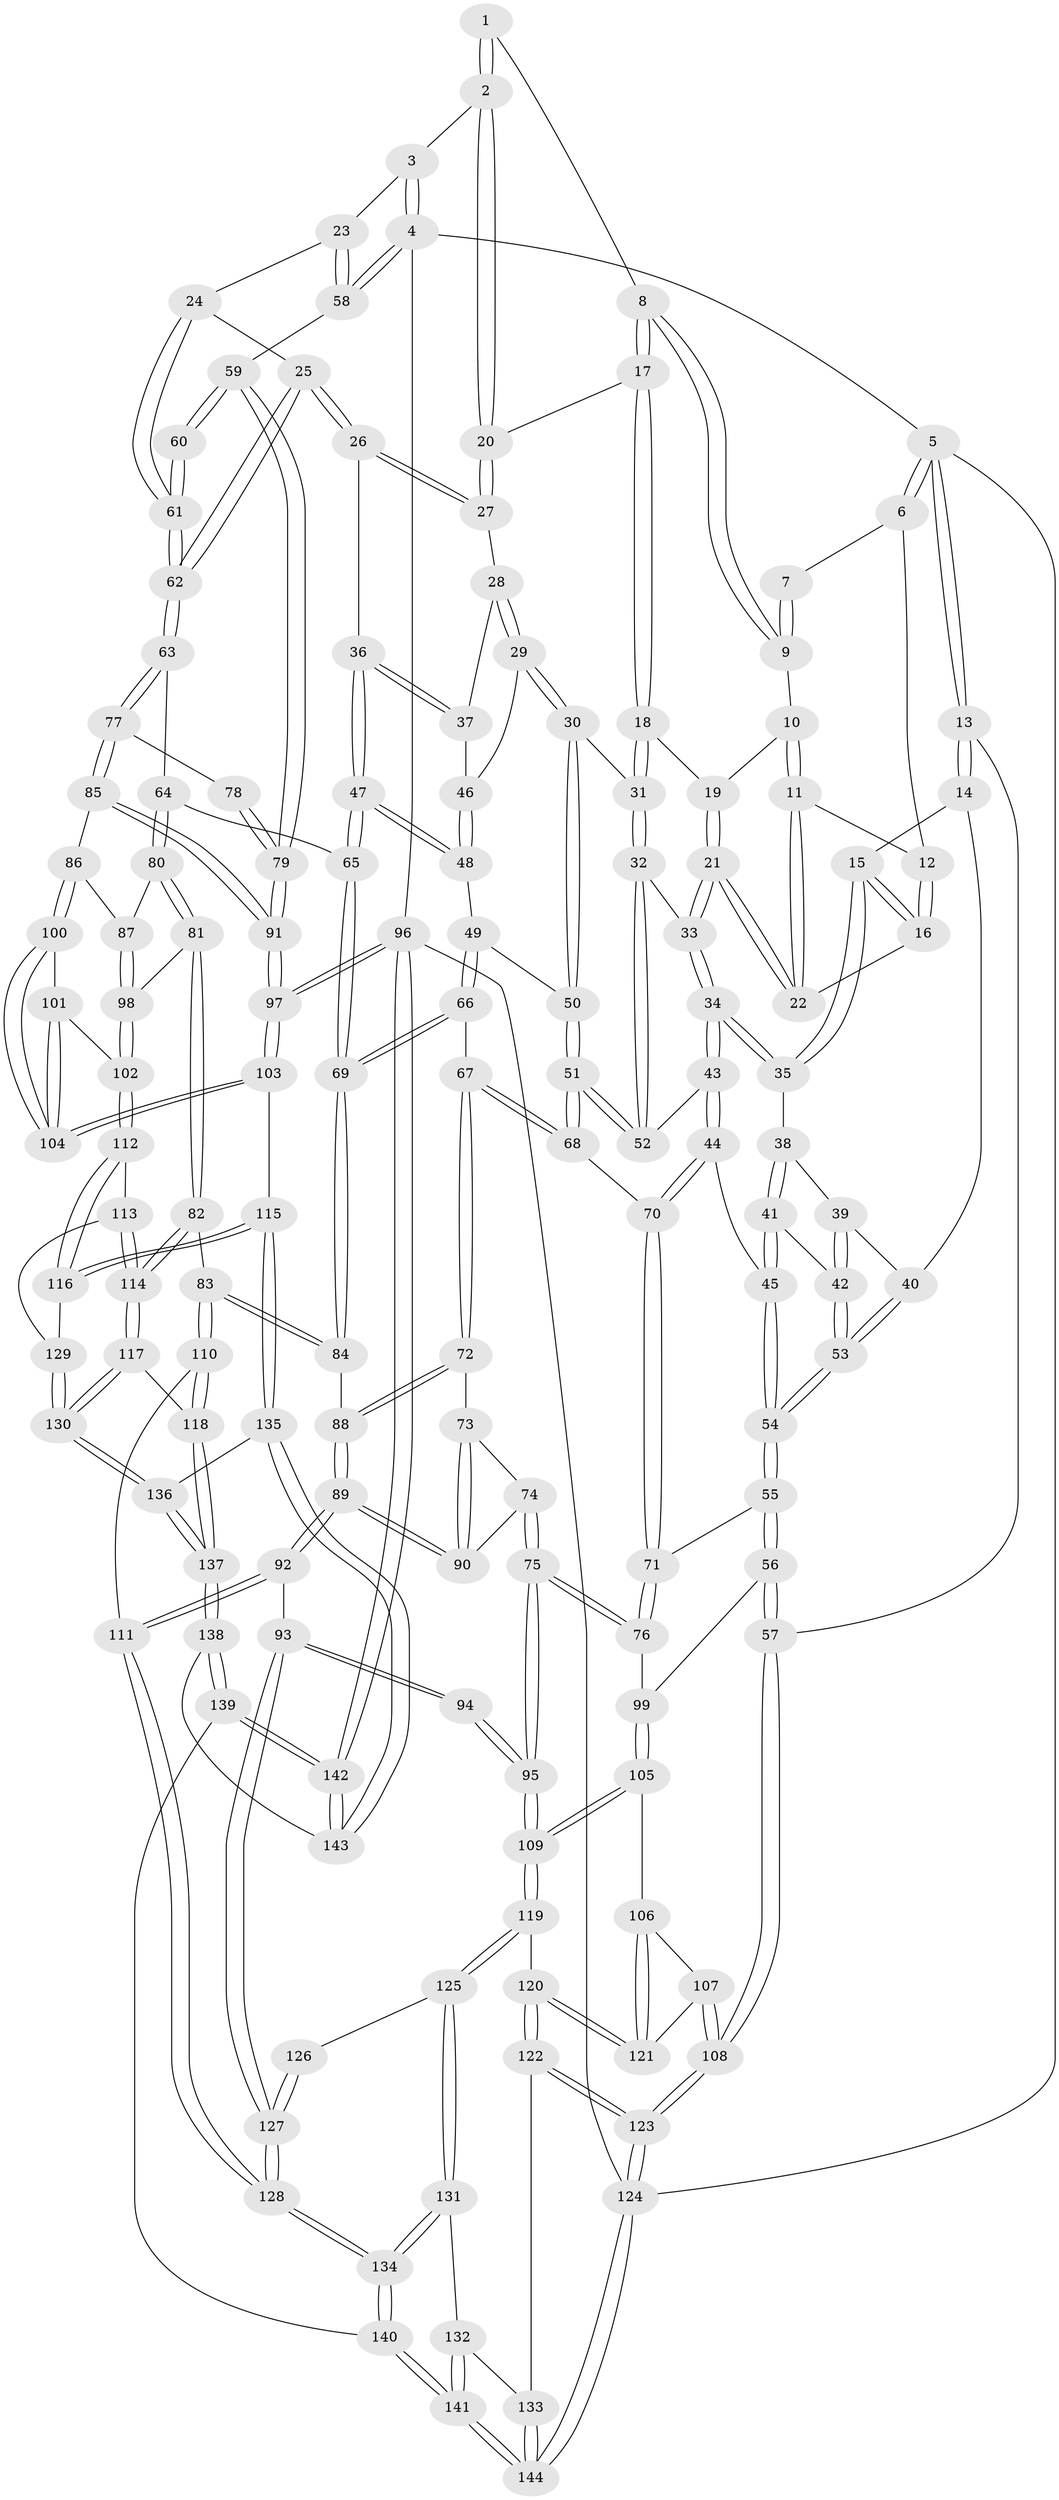 // Generated by graph-tools (version 1.1) at 2025/16/03/09/25 04:16:58]
// undirected, 144 vertices, 357 edges
graph export_dot {
graph [start="1"]
  node [color=gray90,style=filled];
  1 [pos="+0.6312609031271654+0"];
  2 [pos="+0.867844449694615+0"];
  3 [pos="+0.8733094841125473+0"];
  4 [pos="+1+0"];
  5 [pos="+0+0"];
  6 [pos="+0.2003548958433876+0"];
  7 [pos="+0.45872046924874804+0"];
  8 [pos="+0.5474921078024766+0.07897080157391391"];
  9 [pos="+0.4544818379303922+0"];
  10 [pos="+0.4510211309817799+0"];
  11 [pos="+0.3820555214888764+0.10727558112816038"];
  12 [pos="+0.19988696580610935+0"];
  13 [pos="+0+0.09884669411871533"];
  14 [pos="+0.04294513788170576+0.12923765978497317"];
  15 [pos="+0.15473707982209423+0.1061823279732745"];
  16 [pos="+0.17771958898981954+0.05052797715890322"];
  17 [pos="+0.5539241424070133+0.09353241519663523"];
  18 [pos="+0.5398751981346448+0.12775139845807773"];
  19 [pos="+0.48774585741625537+0.10178998165267102"];
  20 [pos="+0.7404232200317028+0.017643207062439586"];
  21 [pos="+0.38666283302458665+0.14016836258647364"];
  22 [pos="+0.37945680013757827+0.11625223371142455"];
  23 [pos="+0.904717991645767+0.21585710250966075"];
  24 [pos="+0.8943231943052578+0.22343879936278652"];
  25 [pos="+0.8075329456259738+0.256089835321127"];
  26 [pos="+0.7751423599719229+0.2382272341711681"];
  27 [pos="+0.7264604623315468+0.09810819176283414"];
  28 [pos="+0.656255252947738+0.15159389498492015"];
  29 [pos="+0.5558240822950992+0.19331207184938065"];
  30 [pos="+0.550999260251816+0.1933875603804058"];
  31 [pos="+0.5466529811113254+0.18964043027679756"];
  32 [pos="+0.39454054749042544+0.1988841113420905"];
  33 [pos="+0.3889779186007956+0.19345430725033166"];
  34 [pos="+0.26430301347994456+0.21919914127691822"];
  35 [pos="+0.1626946544670944+0.12620935703592523"];
  36 [pos="+0.7163595907838931+0.2676756946383129"];
  37 [pos="+0.6631588733158152+0.24382070821518387"];
  38 [pos="+0.14363261653888507+0.19309089267864188"];
  39 [pos="+0.12366274072156237+0.21477170592447348"];
  40 [pos="+0.043802150227779425+0.25508211792615615"];
  41 [pos="+0.15141388371097292+0.2718149128425876"];
  42 [pos="+0.08897673623589945+0.27502993903751227"];
  43 [pos="+0.2505361916002869+0.31552569962729404"];
  44 [pos="+0.24019995236487232+0.33412801596136743"];
  45 [pos="+0.16450630777065847+0.31846098810181456"];
  46 [pos="+0.6315603989699016+0.24540200540695292"];
  47 [pos="+0.6675262103850848+0.34417509331128554"];
  48 [pos="+0.619919136855417+0.3185883142866505"];
  49 [pos="+0.5425737183414023+0.3129543977122044"];
  50 [pos="+0.5399687893581763+0.31067170928542526"];
  51 [pos="+0.4259982266008196+0.33379234708774164"];
  52 [pos="+0.4104842663963516+0.30577586282508695"];
  53 [pos="+0.013515109721416247+0.354449163914422"];
  54 [pos="+0+0.3971445093763407"];
  55 [pos="+0+0.4111650138368225"];
  56 [pos="+0+0.4245430465812881"];
  57 [pos="+0+0.4377329532114053"];
  58 [pos="+1+0.26984755152370227"];
  59 [pos="+1+0.3285286312975343"];
  60 [pos="+1+0.3513327575965897"];
  61 [pos="+0.9292988725416507+0.3485820326083829"];
  62 [pos="+0.8265009910419207+0.4023794164576095"];
  63 [pos="+0.8246755584966791+0.4080764715432368"];
  64 [pos="+0.7432010535774745+0.4325058567399366"];
  65 [pos="+0.6860040751835971+0.4229357493491896"];
  66 [pos="+0.5667615613703164+0.4470349637426703"];
  67 [pos="+0.415595504396791+0.42525273851773404"];
  68 [pos="+0.40902153511025463+0.40624511797360907"];
  69 [pos="+0.6033281231050085+0.47813542809798965"];
  70 [pos="+0.25195654240479287+0.38466011738172756"];
  71 [pos="+0.20692990811390702+0.48799959048098907"];
  72 [pos="+0.4093462882259526+0.4499268890826523"];
  73 [pos="+0.4065235814835187+0.4536205305017781"];
  74 [pos="+0.34044983682211477+0.5144720673963562"];
  75 [pos="+0.2812177348273649+0.5566419665544027"];
  76 [pos="+0.21285464290240963+0.5007007399516206"];
  77 [pos="+0.8661283039143836+0.4579467831437996"];
  78 [pos="+0.9157490088386073+0.4469956227663288"];
  79 [pos="+1+0.5736271150126954"];
  80 [pos="+0.748322830842265+0.5033325747314337"];
  81 [pos="+0.7024678804342465+0.587568310070541"];
  82 [pos="+0.6343902368793171+0.5898442780070743"];
  83 [pos="+0.6029272812030383+0.5710622428006935"];
  84 [pos="+0.5914676302477688+0.5569994748743677"];
  85 [pos="+0.8802182981874401+0.5217244390166855"];
  86 [pos="+0.8748895660582744+0.5300996333363557"];
  87 [pos="+0.7938998041719263+0.5599311405764058"];
  88 [pos="+0.5143543125805433+0.5774691160242055"];
  89 [pos="+0.4539100286091412+0.6270589669852604"];
  90 [pos="+0.42369416106888025+0.565737965734147"];
  91 [pos="+1+0.6257055573477092"];
  92 [pos="+0.4271152902243818+0.6635439422986735"];
  93 [pos="+0.41887341405763817+0.6645508079837132"];
  94 [pos="+0.38191973948026864+0.6531977549044704"];
  95 [pos="+0.28786269154631194+0.5827627949727897"];
  96 [pos="+1+1"];
  97 [pos="+1+0.7112747143158431"];
  98 [pos="+0.7611759654028377+0.6131864518991138"];
  99 [pos="+0.11994658639643496+0.6071888016598108"];
  100 [pos="+0.8703052519811721+0.5945846929907477"];
  101 [pos="+0.7941359330533749+0.6211831300437383"];
  102 [pos="+0.7619024553158267+0.614565316716545"];
  103 [pos="+0.9240155026749046+0.7438147608283359"];
  104 [pos="+0.9125247813875181+0.721996874623017"];
  105 [pos="+0.1185034886400795+0.6174670519455329"];
  106 [pos="+0.09920262692700085+0.6333033178273236"];
  107 [pos="+0+0.6024807502524309"];
  108 [pos="+0+0.5507233228009849"];
  109 [pos="+0.2112530329551146+0.691248316379937"];
  110 [pos="+0.5452131311931412+0.7736970076248534"];
  111 [pos="+0.5212422721312643+0.7616889676147893"];
  112 [pos="+0.7601892950783443+0.6340894599276227"];
  113 [pos="+0.7110687841106184+0.7181082842168388"];
  114 [pos="+0.6795980978042375+0.7231392646421059"];
  115 [pos="+0.8775265559750488+0.773266246049717"];
  116 [pos="+0.8584483016144968+0.7643505122001578"];
  117 [pos="+0.6558143072188669+0.7519108480131274"];
  118 [pos="+0.5485276897273287+0.7772326977474778"];
  119 [pos="+0.20802525033899813+0.7348424720812198"];
  120 [pos="+0.0742558128876467+0.7068979768444733"];
  121 [pos="+0.08188332750190452+0.6786402002868129"];
  122 [pos="+0+0.8013986575426592"];
  123 [pos="+0+0.8216633828920938"];
  124 [pos="+0+1"];
  125 [pos="+0.22045064434490066+0.7723360368204277"];
  126 [pos="+0.3226567326072456+0.7107119712638215"];
  127 [pos="+0.3566574205354346+0.8135765861483328"];
  128 [pos="+0.346298097816903+0.8473610873807418"];
  129 [pos="+0.7712684942936373+0.7425567402397414"];
  130 [pos="+0.7037982441148029+0.8336739639230198"];
  131 [pos="+0.2207042098332301+0.778185151896079"];
  132 [pos="+0.10315438160983997+0.8156891061350952"];
  133 [pos="+0.03101905319874078+0.8250671713554262"];
  134 [pos="+0.3046693180462838+0.9054790902549947"];
  135 [pos="+0.8187951076042111+0.9030762796641542"];
  136 [pos="+0.721100449535586+0.8755925138689459"];
  137 [pos="+0.5489517844357679+0.9459744528976604"];
  138 [pos="+0.49746066010169127+1"];
  139 [pos="+0.45214020598237387+1"];
  140 [pos="+0.3255671504104073+1"];
  141 [pos="+0.3215449223140013+1"];
  142 [pos="+1+1"];
  143 [pos="+0.8236397546861243+0.9200916249753008"];
  144 [pos="+0.30410266883812664+1"];
  1 -- 2;
  1 -- 2;
  1 -- 8;
  2 -- 3;
  2 -- 20;
  2 -- 20;
  3 -- 4;
  3 -- 4;
  3 -- 23;
  4 -- 5;
  4 -- 58;
  4 -- 58;
  4 -- 96;
  5 -- 6;
  5 -- 6;
  5 -- 13;
  5 -- 13;
  5 -- 124;
  6 -- 7;
  6 -- 12;
  7 -- 9;
  7 -- 9;
  8 -- 9;
  8 -- 9;
  8 -- 17;
  8 -- 17;
  9 -- 10;
  10 -- 11;
  10 -- 11;
  10 -- 19;
  11 -- 12;
  11 -- 22;
  11 -- 22;
  12 -- 16;
  12 -- 16;
  13 -- 14;
  13 -- 14;
  13 -- 57;
  14 -- 15;
  14 -- 40;
  15 -- 16;
  15 -- 16;
  15 -- 35;
  15 -- 35;
  16 -- 22;
  17 -- 18;
  17 -- 18;
  17 -- 20;
  18 -- 19;
  18 -- 31;
  18 -- 31;
  19 -- 21;
  19 -- 21;
  20 -- 27;
  20 -- 27;
  21 -- 22;
  21 -- 22;
  21 -- 33;
  21 -- 33;
  23 -- 24;
  23 -- 58;
  23 -- 58;
  24 -- 25;
  24 -- 61;
  24 -- 61;
  25 -- 26;
  25 -- 26;
  25 -- 62;
  25 -- 62;
  26 -- 27;
  26 -- 27;
  26 -- 36;
  27 -- 28;
  28 -- 29;
  28 -- 29;
  28 -- 37;
  29 -- 30;
  29 -- 30;
  29 -- 46;
  30 -- 31;
  30 -- 50;
  30 -- 50;
  31 -- 32;
  31 -- 32;
  32 -- 33;
  32 -- 52;
  32 -- 52;
  33 -- 34;
  33 -- 34;
  34 -- 35;
  34 -- 35;
  34 -- 43;
  34 -- 43;
  35 -- 38;
  36 -- 37;
  36 -- 37;
  36 -- 47;
  36 -- 47;
  37 -- 46;
  38 -- 39;
  38 -- 41;
  38 -- 41;
  39 -- 40;
  39 -- 42;
  39 -- 42;
  40 -- 53;
  40 -- 53;
  41 -- 42;
  41 -- 45;
  41 -- 45;
  42 -- 53;
  42 -- 53;
  43 -- 44;
  43 -- 44;
  43 -- 52;
  44 -- 45;
  44 -- 70;
  44 -- 70;
  45 -- 54;
  45 -- 54;
  46 -- 48;
  46 -- 48;
  47 -- 48;
  47 -- 48;
  47 -- 65;
  47 -- 65;
  48 -- 49;
  49 -- 50;
  49 -- 66;
  49 -- 66;
  50 -- 51;
  50 -- 51;
  51 -- 52;
  51 -- 52;
  51 -- 68;
  51 -- 68;
  53 -- 54;
  53 -- 54;
  54 -- 55;
  54 -- 55;
  55 -- 56;
  55 -- 56;
  55 -- 71;
  56 -- 57;
  56 -- 57;
  56 -- 99;
  57 -- 108;
  57 -- 108;
  58 -- 59;
  59 -- 60;
  59 -- 60;
  59 -- 79;
  59 -- 79;
  60 -- 61;
  60 -- 61;
  61 -- 62;
  61 -- 62;
  62 -- 63;
  62 -- 63;
  63 -- 64;
  63 -- 77;
  63 -- 77;
  64 -- 65;
  64 -- 80;
  64 -- 80;
  65 -- 69;
  65 -- 69;
  66 -- 67;
  66 -- 69;
  66 -- 69;
  67 -- 68;
  67 -- 68;
  67 -- 72;
  67 -- 72;
  68 -- 70;
  69 -- 84;
  69 -- 84;
  70 -- 71;
  70 -- 71;
  71 -- 76;
  71 -- 76;
  72 -- 73;
  72 -- 88;
  72 -- 88;
  73 -- 74;
  73 -- 90;
  73 -- 90;
  74 -- 75;
  74 -- 75;
  74 -- 90;
  75 -- 76;
  75 -- 76;
  75 -- 95;
  75 -- 95;
  76 -- 99;
  77 -- 78;
  77 -- 85;
  77 -- 85;
  78 -- 79;
  78 -- 79;
  79 -- 91;
  79 -- 91;
  80 -- 81;
  80 -- 81;
  80 -- 87;
  81 -- 82;
  81 -- 82;
  81 -- 98;
  82 -- 83;
  82 -- 114;
  82 -- 114;
  83 -- 84;
  83 -- 84;
  83 -- 110;
  83 -- 110;
  84 -- 88;
  85 -- 86;
  85 -- 91;
  85 -- 91;
  86 -- 87;
  86 -- 100;
  86 -- 100;
  87 -- 98;
  87 -- 98;
  88 -- 89;
  88 -- 89;
  89 -- 90;
  89 -- 90;
  89 -- 92;
  89 -- 92;
  91 -- 97;
  91 -- 97;
  92 -- 93;
  92 -- 111;
  92 -- 111;
  93 -- 94;
  93 -- 94;
  93 -- 127;
  93 -- 127;
  94 -- 95;
  94 -- 95;
  95 -- 109;
  95 -- 109;
  96 -- 97;
  96 -- 97;
  96 -- 142;
  96 -- 142;
  96 -- 124;
  97 -- 103;
  97 -- 103;
  98 -- 102;
  98 -- 102;
  99 -- 105;
  99 -- 105;
  100 -- 101;
  100 -- 104;
  100 -- 104;
  101 -- 102;
  101 -- 104;
  101 -- 104;
  102 -- 112;
  102 -- 112;
  103 -- 104;
  103 -- 104;
  103 -- 115;
  105 -- 106;
  105 -- 109;
  105 -- 109;
  106 -- 107;
  106 -- 121;
  106 -- 121;
  107 -- 108;
  107 -- 108;
  107 -- 121;
  108 -- 123;
  108 -- 123;
  109 -- 119;
  109 -- 119;
  110 -- 111;
  110 -- 118;
  110 -- 118;
  111 -- 128;
  111 -- 128;
  112 -- 113;
  112 -- 116;
  112 -- 116;
  113 -- 114;
  113 -- 114;
  113 -- 129;
  114 -- 117;
  114 -- 117;
  115 -- 116;
  115 -- 116;
  115 -- 135;
  115 -- 135;
  116 -- 129;
  117 -- 118;
  117 -- 130;
  117 -- 130;
  118 -- 137;
  118 -- 137;
  119 -- 120;
  119 -- 125;
  119 -- 125;
  120 -- 121;
  120 -- 121;
  120 -- 122;
  120 -- 122;
  122 -- 123;
  122 -- 123;
  122 -- 133;
  123 -- 124;
  123 -- 124;
  124 -- 144;
  124 -- 144;
  125 -- 126;
  125 -- 131;
  125 -- 131;
  126 -- 127;
  126 -- 127;
  127 -- 128;
  127 -- 128;
  128 -- 134;
  128 -- 134;
  129 -- 130;
  129 -- 130;
  130 -- 136;
  130 -- 136;
  131 -- 132;
  131 -- 134;
  131 -- 134;
  132 -- 133;
  132 -- 141;
  132 -- 141;
  133 -- 144;
  133 -- 144;
  134 -- 140;
  134 -- 140;
  135 -- 136;
  135 -- 143;
  135 -- 143;
  136 -- 137;
  136 -- 137;
  137 -- 138;
  137 -- 138;
  138 -- 139;
  138 -- 139;
  138 -- 143;
  139 -- 140;
  139 -- 142;
  139 -- 142;
  140 -- 141;
  140 -- 141;
  141 -- 144;
  141 -- 144;
  142 -- 143;
  142 -- 143;
}

